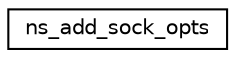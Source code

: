digraph "Graphical Class Hierarchy"
{
  edge [fontname="Helvetica",fontsize="10",labelfontname="Helvetica",labelfontsize="10"];
  node [fontname="Helvetica",fontsize="10",shape=record];
  rankdir="LR";
  Node1 [label="ns_add_sock_opts",height=0.2,width=0.4,color="black", fillcolor="white", style="filled",URL="$structns__add__sock__opts.html"];
}
